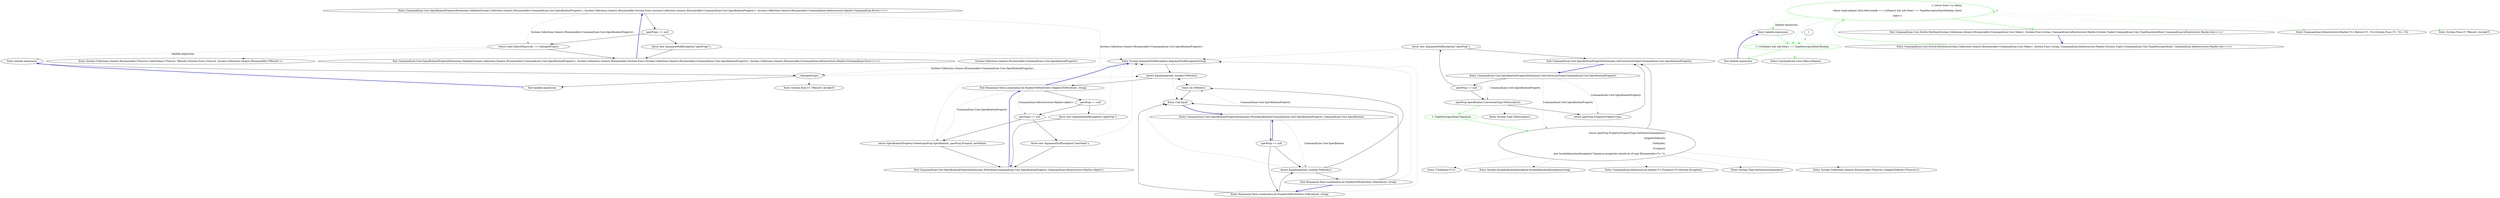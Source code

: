 digraph  {
m7_30 [cluster="CommandLine.Core.SpecificationPropertyExtensions.Validate(System.Collections.Generic.IEnumerable<CommandLine.Core.SpecificationProperty>, System.Collections.Generic.IEnumerable<System.Func<System.Collections.Generic.IEnumerable<CommandLine.Core.SpecificationProperty>, System.Collections.Generic.IEnumerable<CommandLine.Infrastructure.Maybe<CommandLine.Error>>>>)", file="SpecificationPropertyExtensions.cs", label="Entry CommandLine.Core.SpecificationPropertyExtensions.Validate(System.Collections.Generic.IEnumerable<CommandLine.Core.SpecificationProperty>, System.Collections.Generic.IEnumerable<System.Func<System.Collections.Generic.IEnumerable<CommandLine.Core.SpecificationProperty>, System.Collections.Generic.IEnumerable<CommandLine.Infrastructure.Maybe<CommandLine.Error>>>>)", span="44-44"];
m7_32 [cluster="CommandLine.Core.SpecificationPropertyExtensions.Validate(System.Collections.Generic.IEnumerable<CommandLine.Core.SpecificationProperty>, System.Collections.Generic.IEnumerable<System.Func<System.Collections.Generic.IEnumerable<CommandLine.Core.SpecificationProperty>, System.Collections.Generic.IEnumerable<CommandLine.Infrastructure.Maybe<CommandLine.Error>>>>)", file="SpecificationPropertyExtensions.cs", label="throw new ArgumentNullException(''specProps'');", span="49-49"];
m7_31 [cluster="CommandLine.Core.SpecificationPropertyExtensions.Validate(System.Collections.Generic.IEnumerable<CommandLine.Core.SpecificationProperty>, System.Collections.Generic.IEnumerable<System.Func<System.Collections.Generic.IEnumerable<CommandLine.Core.SpecificationProperty>, System.Collections.Generic.IEnumerable<CommandLine.Infrastructure.Maybe<CommandLine.Error>>>>)", file="SpecificationPropertyExtensions.cs", label="specProps == null", span="49-49"];
m7_33 [cluster="CommandLine.Core.SpecificationPropertyExtensions.Validate(System.Collections.Generic.IEnumerable<CommandLine.Core.SpecificationProperty>, System.Collections.Generic.IEnumerable<System.Func<System.Collections.Generic.IEnumerable<CommandLine.Core.SpecificationProperty>, System.Collections.Generic.IEnumerable<CommandLine.Infrastructure.Maybe<CommandLine.Error>>>>)", file="SpecificationPropertyExtensions.cs", label="return rules.SelectMany(rule => rule(specProps));", span="51-51"];
m7_34 [cluster="CommandLine.Core.SpecificationPropertyExtensions.Validate(System.Collections.Generic.IEnumerable<CommandLine.Core.SpecificationProperty>, System.Collections.Generic.IEnumerable<System.Func<System.Collections.Generic.IEnumerable<CommandLine.Core.SpecificationProperty>, System.Collections.Generic.IEnumerable<CommandLine.Infrastructure.Maybe<CommandLine.Error>>>>)", file="SpecificationPropertyExtensions.cs", label="Exit CommandLine.Core.SpecificationPropertyExtensions.Validate(System.Collections.Generic.IEnumerable<CommandLine.Core.SpecificationProperty>, System.Collections.Generic.IEnumerable<System.Func<System.Collections.Generic.IEnumerable<CommandLine.Core.SpecificationProperty>, System.Collections.Generic.IEnumerable<CommandLine.Infrastructure.Maybe<CommandLine.Error>>>>)", span="44-44"];
m7_0 [cluster="CommandLine.Core.SpecificationPropertyExtensions.WithSpecification(CommandLine.Core.SpecificationProperty, CommandLine.Core.Specification)", file="SpecificationPropertyExtensions.cs", label="Entry CommandLine.Core.SpecificationPropertyExtensions.WithSpecification(CommandLine.Core.SpecificationProperty, CommandLine.Core.Specification)", span="11-11"];
m7_1 [cluster="CommandLine.Core.SpecificationPropertyExtensions.WithSpecification(CommandLine.Core.SpecificationProperty, CommandLine.Core.Specification)", file="SpecificationPropertyExtensions.cs", label="specProp == null", span="13-13"];
m7_16 [cluster="CommandLine.Core.SpecificationPropertyExtensions.GetConversionType(CommandLine.Core.SpecificationProperty)", file="SpecificationPropertyExtensions.cs", label="Entry CommandLine.Core.SpecificationPropertyExtensions.GetConversionType(CommandLine.Core.SpecificationProperty)", span="27-27"];
m7_20 [cluster="CommandLine.Core.SpecificationPropertyExtensions.GetConversionType(CommandLine.Core.SpecificationProperty)", color=green, community=0, file="SpecificationPropertyExtensions.cs", label="1: TypeDescriptorKind.Sequence", span="33-33"];
m7_19 [cluster="CommandLine.Core.SpecificationPropertyExtensions.GetConversionType(CommandLine.Core.SpecificationProperty)", file="SpecificationPropertyExtensions.cs", label="specProp.Specification.ConversionType.ToDescriptor()", span="31-31"];
m7_21 [cluster="CommandLine.Core.SpecificationPropertyExtensions.GetConversionType(CommandLine.Core.SpecificationProperty)", file="SpecificationPropertyExtensions.cs", label="return specProp.Property.PropertyType.GetGenericArguments()\r\n                             .SingleOrDefault()\r\n                             .ToMaybe()\r\n                             .FromJust(\r\n                                 new InvalidOperationException(''Sequence properties should be of type IEnumerable<T>.''));", span="34-38"];
m7_17 [cluster="CommandLine.Core.SpecificationPropertyExtensions.GetConversionType(CommandLine.Core.SpecificationProperty)", file="SpecificationPropertyExtensions.cs", label="specProp == null", span="29-29"];
m7_22 [cluster="CommandLine.Core.SpecificationPropertyExtensions.GetConversionType(CommandLine.Core.SpecificationProperty)", file="SpecificationPropertyExtensions.cs", label="return specProp.Property.PropertyType;", span="40-40"];
m7_18 [cluster="CommandLine.Core.SpecificationPropertyExtensions.GetConversionType(CommandLine.Core.SpecificationProperty)", file="SpecificationPropertyExtensions.cs", label="throw new ArgumentNullException(''specProp'');", span="29-29"];
m7_23 [cluster="CommandLine.Core.SpecificationPropertyExtensions.GetConversionType(CommandLine.Core.SpecificationProperty)", file="SpecificationPropertyExtensions.cs", label="Exit CommandLine.Core.SpecificationPropertyExtensions.GetConversionType(CommandLine.Core.SpecificationProperty)", span="27-27"];
m7_29 [cluster="CommandLine.Infrastructure.Maybe<T>.FromJust<T>(System.Exception)", file="SpecificationPropertyExtensions.cs", label="Entry CommandLine.Infrastructure.Maybe<T>.FromJust<T>(System.Exception)", span="137-137"];
m7_2 [cluster="Humanizer.Tests.Localisation.he.NumberToWordsTests.ToWords(int, string)", file="SpecificationPropertyExtensions.cs", label="Entry Humanizer.Tests.Localisation.he.NumberToWordsTests.ToWords(int, string)", span="53-53"];
m7_4 [cluster="Humanizer.Tests.Localisation.he.NumberToWordsTests.ToWords(int, string)", file="SpecificationPropertyExtensions.cs", label="Exit Humanizer.Tests.Localisation.he.NumberToWordsTests.ToWords(int, string)", span="53-53"];
m7_3 [cluster="Humanizer.Tests.Localisation.he.NumberToWordsTests.ToWords(int, string)", file="SpecificationPropertyExtensions.cs", label="Assert.Equal(expected, number.ToWords())", span="55-55"];
m7_5 [cluster="int.ToWords()", file="SpecificationPropertyExtensions.cs", label="Entry int.ToWords()", span="32-32"];
m7_6 [cluster="Unk.Equal", file="SpecificationPropertyExtensions.cs", label="Entry Unk.Equal", span=""];
m7_8 [cluster="Humanizer.Tests.Localisation.he.NumberToWordsTests.NegativeToWords(int, string)", file="SpecificationPropertyExtensions.cs", label="Assert.Equal(expected, number.ToWords())", span="62-62"];
m7_9 [cluster="Humanizer.Tests.Localisation.he.NumberToWordsTests.NegativeToWords(int, string)", file="SpecificationPropertyExtensions.cs", label="Exit Humanizer.Tests.Localisation.he.NumberToWordsTests.NegativeToWords(int, string)", span="60-60"];
m7_11 [cluster="CommandLine.Core.SpecificationPropertyExtensions.WithValue(CommandLine.Core.SpecificationProperty, CommandLine.Infrastructure.Maybe<object>)", file="SpecificationPropertyExtensions.cs", label="throw new ArgumentNullException(''specProp'');", span="21-21"];
m7_13 [cluster="CommandLine.Core.SpecificationPropertyExtensions.WithValue(CommandLine.Core.SpecificationProperty, CommandLine.Infrastructure.Maybe<object>)", file="SpecificationPropertyExtensions.cs", label="throw new ArgumentNullException(''newValue'');", span="22-22"];
m7_10 [cluster="CommandLine.Core.SpecificationPropertyExtensions.WithValue(CommandLine.Core.SpecificationProperty, CommandLine.Infrastructure.Maybe<object>)", file="SpecificationPropertyExtensions.cs", label="specProp == null", span="21-21"];
m7_12 [cluster="CommandLine.Core.SpecificationPropertyExtensions.WithValue(CommandLine.Core.SpecificationProperty, CommandLine.Infrastructure.Maybe<object>)", file="SpecificationPropertyExtensions.cs", label="newValue == null", span="22-22"];
m7_14 [cluster="CommandLine.Core.SpecificationPropertyExtensions.WithValue(CommandLine.Core.SpecificationProperty, CommandLine.Infrastructure.Maybe<object>)", file="SpecificationPropertyExtensions.cs", label="return SpecificationProperty.Create(specProp.Specification, specProp.Property, newValue);", span="24-24"];
m7_15 [cluster="CommandLine.Core.SpecificationPropertyExtensions.WithValue(CommandLine.Core.SpecificationProperty, CommandLine.Infrastructure.Maybe<object>)", file="SpecificationPropertyExtensions.cs", label="Exit CommandLine.Core.SpecificationPropertyExtensions.WithValue(CommandLine.Core.SpecificationProperty, CommandLine.Infrastructure.Maybe<object>)", span="19-19"];
m7_25 [cluster="System.Type.GetGenericArguments()", file="SpecificationPropertyExtensions.cs", label="Entry System.Type.GetGenericArguments()", span="0-0"];
m7_26 [cluster="System.Collections.Generic.IEnumerable<TSource>.SingleOrDefault<TSource>()", file="SpecificationPropertyExtensions.cs", label="Entry System.Collections.Generic.IEnumerable<TSource>.SingleOrDefault<TSource>()", span="0-0"];
m7_27 [cluster="T.ToMaybe<T>()", file="SpecificationPropertyExtensions.cs", label="Entry T.ToMaybe<T>()", span="82-82"];
m7_35 [cluster="System.Collections.Generic.IEnumerable<TSource>.SelectMany<TSource, TResult>(System.Func<TSource, System.Collections.Generic.IEnumerable<TResult>>)", file="SpecificationPropertyExtensions.cs", label="Entry System.Collections.Generic.IEnumerable<TSource>.SelectMany<TSource, TResult>(System.Func<TSource, System.Collections.Generic.IEnumerable<TResult>>)", span="0-0"];
m7_36 [cluster="lambda expression", file="SpecificationPropertyExtensions.cs", label="Entry lambda expression", span="51-51"];
m7_37 [cluster="lambda expression", file="SpecificationPropertyExtensions.cs", label="rule(specProps)", span="51-51"];
m7_38 [cluster="lambda expression", file="SpecificationPropertyExtensions.cs", label="Exit lambda expression", span="51-51"];
m7_24 [cluster="System.Type.ToDescriptor()", file="SpecificationPropertyExtensions.cs", label="Entry System.Type.ToDescriptor()", span="22-22"];
m7_7 [cluster="System.ArgumentNullException.ArgumentNullException(string)", file="SpecificationPropertyExtensions.cs", label="Entry System.ArgumentNullException.ArgumentNullException(string)", span="0-0"];
m7_28 [cluster="System.InvalidOperationException.InvalidOperationException(string)", file="SpecificationPropertyExtensions.cs", label="Entry System.InvalidOperationException.InvalidOperationException(string)", span="0-0"];
m7_39 [cluster="System.Func<T, TResult>.Invoke(T)", file="SpecificationPropertyExtensions.cs", label="Entry System.Func<T, TResult>.Invoke(T)", span="0-0"];
m7_40 [file="SpecificationPropertyExtensions.cs", label="System.Collections.Generic.IEnumerable<CommandLine.Core.SpecificationProperty>", span=""];
m9_5 [cluster="lambda expression", file="Switch.cs", label="Entry lambda expression", span="16-16"];
m9_6 [cluster="lambda expression", color=green, community=0, file="Switch.cs", label="1: t.IsName() && info.Item1 == TypeDescriptorKind.Boolean", span="16-16"];
m9_7 [cluster="lambda expression", file="Switch.cs", label="Exit lambda expression", span="16-16"];
m9_4 [cluster="CommandLine.Infrastructure.Maybe<T1>.Return<T1, T2>(System.Func<T1, T2>, T2)", file="Switch.cs", label="Entry CommandLine.Infrastructure.Maybe<T1>.Return<T1, T2>(System.Func<T1, T2>, T2)", span="103-103"];
m9_8 [cluster="CommandLine.Core.Token.IsName()", file="Switch.cs", label="Entry CommandLine.Core.Token.IsName()", span="72-72"];
m9_0 [cluster="CommandLine.Core.Switch.Partition(System.Collections.Generic.IEnumerable<CommandLine.Core.Token>, System.Func<string, CommandLine.Infrastructure.Maybe<System.Tuple<CommandLine.Core.TypeDescriptorKind, CommandLine.Infrastructure.Maybe<int>>>>)", file="Switch.cs", label="Entry CommandLine.Core.Switch.Partition(System.Collections.Generic.IEnumerable<CommandLine.Core.Token>, System.Func<string, CommandLine.Infrastructure.Maybe<System.Tuple<CommandLine.Core.TypeDescriptorKind, CommandLine.Infrastructure.Maybe<int>>>>)", span="11-11"];
m9_1 [cluster="CommandLine.Core.Switch.Partition(System.Collections.Generic.IEnumerable<CommandLine.Core.Token>, System.Func<string, CommandLine.Infrastructure.Maybe<System.Tuple<CommandLine.Core.TypeDescriptorKind, CommandLine.Infrastructure.Maybe<int>>>>)", color=green, community=1, file="Switch.cs", label="1: return from t in tokens\r\n                   where typeLookup(t.Text).Return(info => t.IsName() && info.Item1 == TypeDescriptorKind.Boolean, false)\r\n                   select t;", span="15-17"];
m9_2 [cluster="CommandLine.Core.Switch.Partition(System.Collections.Generic.IEnumerable<CommandLine.Core.Token>, System.Func<string, CommandLine.Infrastructure.Maybe<System.Tuple<CommandLine.Core.TypeDescriptorKind, CommandLine.Infrastructure.Maybe<int>>>>)", file="Switch.cs", label="Exit CommandLine.Core.Switch.Partition(System.Collections.Generic.IEnumerable<CommandLine.Core.Token>, System.Func<string, CommandLine.Infrastructure.Maybe<System.Tuple<CommandLine.Core.TypeDescriptorKind, CommandLine.Infrastructure.Maybe<int>>>>)", span="11-11"];
m9_3 [cluster="System.Func<T, TResult>.Invoke(T)", file="Switch.cs", label="Entry System.Func<T, TResult>.Invoke(T)", span="0-0"];
m9_9 [file="Switch.cs", label=t, span=""];
m7_30 -> m7_31  [key=0, style=solid];
m7_30 -> m7_33  [color=darkseagreen4, key=1, label="System.Collections.Generic.IEnumerable<CommandLine.Core.SpecificationProperty>", style=dashed];
m7_30 -> m7_37  [color=darkseagreen4, key=1, label="System.Collections.Generic.IEnumerable<CommandLine.Core.SpecificationProperty>", style=dashed];
m7_32 -> m7_7  [key=2, style=dotted];
m7_32 -> m7_34  [key=0, style=solid];
m7_31 -> m7_32  [key=0, style=solid];
m7_31 -> m7_33  [key=0, style=solid];
m7_33 -> m7_34  [key=0, style=solid];
m7_33 -> m7_35  [key=2, style=dotted];
m7_33 -> m7_36  [color=darkseagreen4, key=1, label="lambda expression", style=dashed];
m7_34 -> m7_30  [color=blue, key=0, style=bold];
m7_0 -> m7_1  [key=0, style=solid];
m7_0 -> m7_3  [color=darkseagreen4, key=1, label="CommandLine.Core.Specification", style=dashed];
m7_0 -> m7_5  [color=darkseagreen4, key=1, label="CommandLine.Core.SpecificationProperty", style=dashed];
m7_1 -> m7_0  [color=blue, key=0, style=bold];
m7_1 -> m7_2  [key=0, style=solid];
m7_1 -> m7_3  [key=0, style=solid];
m7_16 -> m7_19  [color=darkseagreen4, key=1, label="CommandLine.Core.SpecificationProperty", style=dashed];
m7_16 -> m7_21  [color=darkseagreen4, key=1, label="CommandLine.Core.SpecificationProperty", style=dashed];
m7_16 -> m7_17  [key=0, style=solid];
m7_16 -> m7_22  [color=darkseagreen4, key=1, label="CommandLine.Core.SpecificationProperty", style=dashed];
m7_20 -> m7_21  [color=green, key=0, style=solid];
m7_19 -> m7_20  [color=green, key=0, style=solid];
m7_19 -> m7_22  [key=0, style=solid];
m7_19 -> m7_24  [key=2, style=dotted];
m7_21 -> m7_23  [key=0, style=solid];
m7_21 -> m7_25  [key=2, style=dotted];
m7_21 -> m7_26  [key=2, style=dotted];
m7_21 -> m7_27  [key=2, style=dotted];
m7_21 -> m7_28  [key=2, style=dotted];
m7_21 -> m7_29  [key=2, style=dotted];
m7_17 -> m7_19  [key=0, style=solid];
m7_17 -> m7_18  [key=0, style=solid];
m7_22 -> m7_23  [key=0, style=solid];
m7_18 -> m7_23  [key=0, style=solid];
m7_18 -> m7_7  [key=2, style=dotted];
m7_23 -> m7_16  [color=blue, key=0, style=bold];
m7_2 -> m7_7  [key=2, style=dotted];
m7_2 -> m7_6  [key=0, style=solid];
m7_2 -> m7_3  [key=0, style=solid];
m7_4 -> m7_7  [key=2, style=dotted];
m7_4 -> m7_6  [key=0, style=solid];
m7_4 -> m7_2  [color=blue, key=0, style=bold];
m7_3 -> m7_4  [key=0, style=solid];
m7_3 -> m7_5  [key=0, style=solid];
m7_3 -> m7_6  [key=2, style=dotted];
m7_5 -> m7_6  [key=0, style=solid];
m7_5 -> m7_8  [key=2, style=dotted];
m7_6 -> m7_0  [color=blue, key=0, style=bold];
m7_8 -> m7_9  [key=0, style=solid];
m7_8 -> m7_5  [key=2, style=dotted];
m7_8 -> m7_6  [key=2, style=dotted];
m7_9 -> m7_10  [key=0, style=solid];
m7_9 -> m7_12  [color=darkseagreen4, key=1, label="CommandLine.Infrastructure.Maybe<object>", style=dashed];
m7_9 -> m7_14  [color=darkseagreen4, key=1, label="CommandLine.Core.SpecificationProperty", style=dashed];
m7_9 -> m7_7  [color=blue, key=0, style=bold];
m7_11 -> m7_7  [key=2, style=dotted];
m7_11 -> m7_15  [key=0, style=solid];
m7_13 -> m7_7  [key=2, style=dotted];
m7_13 -> m7_15  [key=0, style=solid];
m7_10 -> m7_11  [key=0, style=solid];
m7_10 -> m7_12  [key=0, style=solid];
m7_12 -> m7_13  [key=0, style=solid];
m7_12 -> m7_14  [key=0, style=solid];
m7_14 -> m7_15  [key=0, style=solid];
m7_14 -> m7_8  [key=2, style=dotted];
m7_15 -> m7_9  [color=blue, key=0, style=bold];
m7_36 -> m7_37  [key=0, style=solid];
m7_37 -> m7_38  [key=0, style=solid];
m7_37 -> m7_39  [key=2, style=dotted];
m7_38 -> m7_36  [color=blue, key=0, style=bold];
m7_7 -> m7_8  [key=0, style=solid];
m7_40 -> m7_37  [color=darkseagreen4, key=1, label="System.Collections.Generic.IEnumerable<CommandLine.Core.SpecificationProperty>", style=dashed];
m9_5 -> m9_6  [color=green, key=0, style=solid];
m9_6 -> m9_7  [color=green, key=0, style=solid];
m9_6 -> m9_8  [color=green, key=2, style=dotted];
m9_7 -> m9_5  [color=blue, key=0, style=bold];
m9_0 -> m9_1  [color=green, key=0, style=solid];
m9_1 -> m9_1  [color=green, key=1, label=t, style=dashed];
m9_1 -> m9_2  [color=green, key=0, style=solid];
m9_1 -> m9_3  [color=green, key=2, style=dotted];
m9_1 -> m9_4  [color=green, key=2, style=dotted];
m9_1 -> m9_5  [color=green, key=1, label="lambda expression", style=dashed];
m9_1 -> m9_6  [color=green, key=1, label=t, style=dashed];
m9_2 -> m9_0  [color=blue, key=0, style=bold];
m9_9 -> m9_6  [color=green, key=1, label=t, style=dashed];
}
